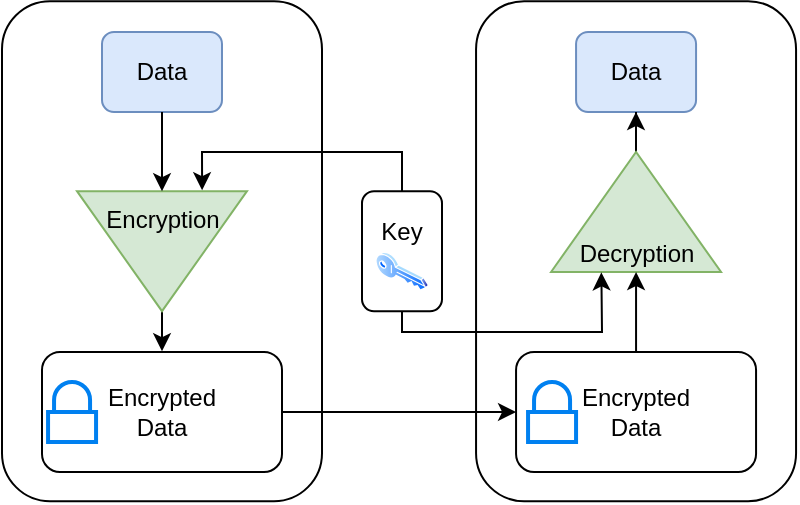 <mxfile version="24.6.4" type="device" pages="6">
  <diagram name="Page-1" id="pN_dS-j7d-_ecYbiyAnN">
    <mxGraphModel dx="1026" dy="658" grid="1" gridSize="10" guides="1" tooltips="1" connect="1" arrows="1" fold="1" page="1" pageScale="1" pageWidth="827" pageHeight="1169" math="0" shadow="0">
      <root>
        <mxCell id="0" />
        <mxCell id="1" parent="0" />
        <mxCell id="H5QdcC-AQU7h3nXGN7yU-8" value="" style="rounded=1;whiteSpace=wrap;html=1;" parent="1" vertex="1">
          <mxGeometry x="140" y="4.6" width="160" height="250" as="geometry" />
        </mxCell>
        <mxCell id="H5QdcC-AQU7h3nXGN7yU-1" value="Data" style="rounded=1;whiteSpace=wrap;html=1;fillColor=#dae8fc;strokeColor=#6c8ebf;" parent="1" vertex="1">
          <mxGeometry x="190" y="20" width="60" height="40" as="geometry" />
        </mxCell>
        <mxCell id="H5QdcC-AQU7h3nXGN7yU-3" value="Encrypted&lt;div&gt;Data&lt;/div&gt;" style="rounded=1;whiteSpace=wrap;html=1;" parent="1" vertex="1">
          <mxGeometry x="160" y="180" width="120" height="60" as="geometry" />
        </mxCell>
        <mxCell id="H5QdcC-AQU7h3nXGN7yU-6" value="" style="html=1;verticalLabelPosition=bottom;align=center;labelBackgroundColor=#ffffff;verticalAlign=top;strokeWidth=2;strokeColor=#0080F0;shadow=0;dashed=0;shape=mxgraph.ios7.icons.locked;" parent="1" vertex="1">
          <mxGeometry x="163.03" y="195" width="24" height="30" as="geometry" />
        </mxCell>
        <mxCell id="H5QdcC-AQU7h3nXGN7yU-9" value="" style="rounded=1;whiteSpace=wrap;html=1;" parent="1" vertex="1">
          <mxGeometry x="377.03" y="4.6" width="160" height="250" as="geometry" />
        </mxCell>
        <mxCell id="H5QdcC-AQU7h3nXGN7yU-10" value="Data" style="rounded=1;whiteSpace=wrap;html=1;fillColor=#dae8fc;strokeColor=#6c8ebf;" parent="1" vertex="1">
          <mxGeometry x="427.03" y="20" width="60" height="40" as="geometry" />
        </mxCell>
        <mxCell id="H5QdcC-AQU7h3nXGN7yU-13" value="Encrypted&lt;div&gt;Data&lt;/div&gt;" style="rounded=1;whiteSpace=wrap;html=1;" parent="1" vertex="1">
          <mxGeometry x="397.03" y="180" width="120" height="60" as="geometry" />
        </mxCell>
        <mxCell id="H5QdcC-AQU7h3nXGN7yU-15" value="" style="html=1;verticalLabelPosition=bottom;align=center;labelBackgroundColor=#ffffff;verticalAlign=top;strokeWidth=2;strokeColor=#0080F0;shadow=0;dashed=0;shape=mxgraph.ios7.icons.locked;" parent="1" vertex="1">
          <mxGeometry x="403.03" y="195" width="24" height="30" as="geometry" />
        </mxCell>
        <mxCell id="H5QdcC-AQU7h3nXGN7yU-17" value="" style="endArrow=classic;html=1;rounded=0;exitX=1;exitY=0.5;exitDx=0;exitDy=0;entryX=0;entryY=0.5;entryDx=0;entryDy=0;" parent="1" source="H5QdcC-AQU7h3nXGN7yU-3" target="H5QdcC-AQU7h3nXGN7yU-13" edge="1">
          <mxGeometry width="50" height="50" relative="1" as="geometry">
            <mxPoint x="330" y="180" as="sourcePoint" />
            <mxPoint x="380" y="130" as="targetPoint" />
          </mxGeometry>
        </mxCell>
        <mxCell id="H5QdcC-AQU7h3nXGN7yU-22" value="" style="edgeStyle=orthogonalEdgeStyle;rounded=0;orthogonalLoop=1;jettySize=auto;html=1;" parent="1" source="H5QdcC-AQU7h3nXGN7yU-18" edge="1">
          <mxGeometry relative="1" as="geometry">
            <mxPoint x="220" y="180" as="targetPoint" />
          </mxGeometry>
        </mxCell>
        <mxCell id="H5QdcC-AQU7h3nXGN7yU-18" value="Encryption" style="triangle;whiteSpace=wrap;html=1;direction=south;verticalAlign=top;fillColor=#d5e8d4;strokeColor=#82b366;" parent="1" vertex="1">
          <mxGeometry x="177.5" y="99.6" width="85" height="60" as="geometry" />
        </mxCell>
        <mxCell id="H5QdcC-AQU7h3nXGN7yU-19" value="" style="endArrow=classic;html=1;rounded=0;exitX=0.5;exitY=1;exitDx=0;exitDy=0;entryX=0;entryY=0.5;entryDx=0;entryDy=0;" parent="1" source="H5QdcC-AQU7h3nXGN7yU-1" target="H5QdcC-AQU7h3nXGN7yU-18" edge="1">
          <mxGeometry width="50" height="50" relative="1" as="geometry">
            <mxPoint x="340" y="180" as="sourcePoint" />
            <mxPoint x="390" y="130" as="targetPoint" />
          </mxGeometry>
        </mxCell>
        <mxCell id="H5QdcC-AQU7h3nXGN7yU-32" value="" style="edgeStyle=orthogonalEdgeStyle;rounded=0;orthogonalLoop=1;jettySize=auto;html=1;" parent="1" source="H5QdcC-AQU7h3nXGN7yU-24" target="H5QdcC-AQU7h3nXGN7yU-10" edge="1">
          <mxGeometry relative="1" as="geometry" />
        </mxCell>
        <mxCell id="H5QdcC-AQU7h3nXGN7yU-24" value="Decryption" style="triangle;whiteSpace=wrap;html=1;direction=north;verticalAlign=bottom;fillColor=#d5e8d4;strokeColor=#82b366;" parent="1" vertex="1">
          <mxGeometry x="414.53" y="80" width="85" height="60" as="geometry" />
        </mxCell>
        <mxCell id="H5QdcC-AQU7h3nXGN7yU-27" value="" style="group" parent="1" vertex="1" connectable="0">
          <mxGeometry x="320" y="99.6" width="40" height="60" as="geometry" />
        </mxCell>
        <mxCell id="H5QdcC-AQU7h3nXGN7yU-25" value="" style="rounded=1;whiteSpace=wrap;html=1;" parent="H5QdcC-AQU7h3nXGN7yU-27" vertex="1">
          <mxGeometry width="40" height="60" as="geometry" />
        </mxCell>
        <mxCell id="H5QdcC-AQU7h3nXGN7yU-5" value="" style="image;aspect=fixed;perimeter=ellipsePerimeter;html=1;align=center;shadow=0;dashed=0;spacingTop=3;image=img/lib/active_directory/key.svg;" parent="H5QdcC-AQU7h3nXGN7yU-27" vertex="1">
          <mxGeometry x="6.76" y="30.2" width="26.49" height="19.6" as="geometry" />
        </mxCell>
        <mxCell id="H5QdcC-AQU7h3nXGN7yU-7" value="Key" style="text;html=1;align=center;verticalAlign=middle;whiteSpace=wrap;rounded=0;" parent="H5QdcC-AQU7h3nXGN7yU-27" vertex="1">
          <mxGeometry x="5" y="10.2" width="30" height="20" as="geometry" />
        </mxCell>
        <mxCell id="H5QdcC-AQU7h3nXGN7yU-28" value="" style="endArrow=classic;html=1;rounded=0;exitX=0.5;exitY=0;exitDx=0;exitDy=0;entryX=-0.008;entryY=0.264;entryDx=0;entryDy=0;entryPerimeter=0;" parent="1" source="H5QdcC-AQU7h3nXGN7yU-25" target="H5QdcC-AQU7h3nXGN7yU-18" edge="1">
          <mxGeometry width="50" height="50" relative="1" as="geometry">
            <mxPoint x="340" y="180" as="sourcePoint" />
            <mxPoint x="390" y="130" as="targetPoint" />
            <Array as="points">
              <mxPoint x="340" y="80" />
              <mxPoint x="240" y="80" />
            </Array>
          </mxGeometry>
        </mxCell>
        <mxCell id="H5QdcC-AQU7h3nXGN7yU-29" value="" style="endArrow=classic;html=1;rounded=0;entryX=-0.003;entryY=0.296;entryDx=0;entryDy=0;entryPerimeter=0;" parent="1" target="H5QdcC-AQU7h3nXGN7yU-24" edge="1">
          <mxGeometry width="50" height="50" relative="1" as="geometry">
            <mxPoint x="340" y="160" as="sourcePoint" />
            <mxPoint x="390" y="130" as="targetPoint" />
            <Array as="points">
              <mxPoint x="340" y="170" />
              <mxPoint x="440" y="170" />
            </Array>
          </mxGeometry>
        </mxCell>
        <mxCell id="H5QdcC-AQU7h3nXGN7yU-30" value="" style="endArrow=classic;html=1;rounded=0;exitX=0.5;exitY=0;exitDx=0;exitDy=0;entryX=0;entryY=0.5;entryDx=0;entryDy=0;" parent="1" source="H5QdcC-AQU7h3nXGN7yU-13" target="H5QdcC-AQU7h3nXGN7yU-24" edge="1">
          <mxGeometry width="50" height="50" relative="1" as="geometry">
            <mxPoint x="340" y="180" as="sourcePoint" />
            <mxPoint x="390" y="130" as="targetPoint" />
          </mxGeometry>
        </mxCell>
      </root>
    </mxGraphModel>
  </diagram>
  <diagram id="cjYC_S9nVokK7UF62DGD" name="Page-2">
    <mxGraphModel dx="395" dy="253" grid="1" gridSize="10" guides="1" tooltips="1" connect="1" arrows="1" fold="1" page="1" pageScale="1" pageWidth="827" pageHeight="1169" math="0" shadow="0">
      <root>
        <mxCell id="0" />
        <mxCell id="1" parent="0" />
        <mxCell id="fNEUUUSqnBUzo0kVyfhJ-1" value="Data" style="rounded=1;whiteSpace=wrap;html=1;fillColor=#dae8fc;strokeColor=#6c8ebf;" vertex="1" parent="1">
          <mxGeometry x="120" y="40" width="60" height="40" as="geometry" />
        </mxCell>
        <mxCell id="fNEUUUSqnBUzo0kVyfhJ-2" value="" style="endArrow=classic;html=1;rounded=0;exitX=1;exitY=0.5;exitDx=0;exitDy=0;entryX=0;entryY=0.5;entryDx=0;entryDy=0;" edge="1" parent="1" source="fNEUUUSqnBUzo0kVyfhJ-1" target="fNEUUUSqnBUzo0kVyfhJ-7">
          <mxGeometry width="50" height="50" relative="1" as="geometry">
            <mxPoint x="190" y="140" as="sourcePoint" />
            <mxPoint x="320" y="60" as="targetPoint" />
          </mxGeometry>
        </mxCell>
        <mxCell id="fNEUUUSqnBUzo0kVyfhJ-4" value="Hash Algorithm" style="edgeLabel;html=1;align=center;verticalAlign=middle;resizable=0;points=[];" vertex="1" connectable="0" parent="fNEUUUSqnBUzo0kVyfhJ-2">
          <mxGeometry x="-0.033" y="-1" relative="1" as="geometry">
            <mxPoint y="-11" as="offset" />
          </mxGeometry>
        </mxCell>
        <mxCell id="fNEUUUSqnBUzo0kVyfhJ-7" value="Hash" style="rounded=1;whiteSpace=wrap;html=1;fillColor=#dae8fc;strokeColor=#6c8ebf;" vertex="1" parent="1">
          <mxGeometry x="280" y="40" width="60" height="40" as="geometry" />
        </mxCell>
        <mxCell id="fNEUUUSqnBUzo0kVyfhJ-8" value="Variable&lt;div&gt;length&lt;/div&gt;" style="text;html=1;align=center;verticalAlign=middle;whiteSpace=wrap;rounded=0;" vertex="1" parent="1">
          <mxGeometry x="120" y="80" width="60" height="30" as="geometry" />
        </mxCell>
        <mxCell id="fNEUUUSqnBUzo0kVyfhJ-9" value="Fixed length" style="text;html=1;align=center;verticalAlign=middle;whiteSpace=wrap;rounded=0;" vertex="1" parent="1">
          <mxGeometry x="280" y="80" width="60" height="30" as="geometry" />
        </mxCell>
      </root>
    </mxGraphModel>
  </diagram>
  <diagram id="Z9QRyWXs4eZ00poKpc-M" name="Page-3">
    <mxGraphModel dx="622" dy="399" grid="1" gridSize="10" guides="1" tooltips="1" connect="1" arrows="1" fold="1" page="1" pageScale="1" pageWidth="827" pageHeight="1169" math="0" shadow="0">
      <root>
        <mxCell id="0" />
        <mxCell id="1" parent="0" />
        <mxCell id="RuPtkZs9HGin5jaBshxn-33" value="" style="rounded=1;whiteSpace=wrap;html=1;" vertex="1" parent="1">
          <mxGeometry x="255" y="30" width="170" height="190" as="geometry" />
        </mxCell>
        <mxCell id="RuPtkZs9HGin5jaBshxn-29" value="" style="group" vertex="1" connectable="0" parent="1">
          <mxGeometry x="270" y="150" width="140" height="60" as="geometry" />
        </mxCell>
        <mxCell id="RuPtkZs9HGin5jaBshxn-30" value="" style="rounded=1;whiteSpace=wrap;html=1;" vertex="1" parent="RuPtkZs9HGin5jaBshxn-29">
          <mxGeometry width="140" height="60" as="geometry" />
        </mxCell>
        <mxCell id="RuPtkZs9HGin5jaBshxn-31" value="Hash" style="rounded=1;whiteSpace=wrap;html=1;fillColor=#f5f5f5;fontColor=#333333;strokeColor=#666666;" vertex="1" parent="RuPtkZs9HGin5jaBshxn-29">
          <mxGeometry x="90" y="10" width="40" height="40" as="geometry" />
        </mxCell>
        <mxCell id="RuPtkZs9HGin5jaBshxn-32" value="Data" style="rounded=1;whiteSpace=wrap;html=1;fillColor=#dae8fc;strokeColor=#6c8ebf;" vertex="1" parent="RuPtkZs9HGin5jaBshxn-29">
          <mxGeometry x="10" y="10" width="80" height="40" as="geometry" />
        </mxCell>
        <mxCell id="RuPtkZs9HGin5jaBshxn-22" value="" style="rounded=1;whiteSpace=wrap;html=1;" vertex="1" parent="1">
          <mxGeometry x="60" y="30" width="170" height="190" as="geometry" />
        </mxCell>
        <mxCell id="RuPtkZs9HGin5jaBshxn-1" value="Data" style="rounded=1;whiteSpace=wrap;html=1;fillColor=#dae8fc;strokeColor=#6c8ebf;" vertex="1" parent="1">
          <mxGeometry x="120" y="40" width="80" height="40" as="geometry" />
        </mxCell>
        <mxCell id="RuPtkZs9HGin5jaBshxn-5" value="" style="points=[[0,0.5,0],[0.24,0,0],[0.5,0.28,0],[0.995,0.475,0],[0.5,0.72,0],[0.24,1,0]];verticalLabelPosition=bottom;sketch=0;html=1;verticalAlign=top;aspect=fixed;align=center;pointerEvents=1;shape=mxgraph.cisco19.key;fillColor=#005073;strokeColor=none;" vertex="1" parent="1">
          <mxGeometry x="90" y="80" width="44.44" height="20" as="geometry" />
        </mxCell>
        <mxCell id="RuPtkZs9HGin5jaBshxn-6" value="" style="endArrow=classic;html=1;rounded=0;exitX=0.75;exitY=1;exitDx=0;exitDy=0;entryX=0.5;entryY=0;entryDx=0;entryDy=0;" edge="1" parent="1" source="RuPtkZs9HGin5jaBshxn-1" target="RuPtkZs9HGin5jaBshxn-2">
          <mxGeometry width="50" height="50" relative="1" as="geometry">
            <mxPoint x="180" y="150" as="sourcePoint" />
            <mxPoint x="230" y="100" as="targetPoint" />
          </mxGeometry>
        </mxCell>
        <mxCell id="RuPtkZs9HGin5jaBshxn-7" value="Hash Algorithm" style="edgeLabel;html=1;align=center;verticalAlign=middle;resizable=0;points=[];" vertex="1" connectable="0" parent="RuPtkZs9HGin5jaBshxn-6">
          <mxGeometry x="-0.081" relative="1" as="geometry">
            <mxPoint y="12" as="offset" />
          </mxGeometry>
        </mxCell>
        <mxCell id="RuPtkZs9HGin5jaBshxn-8" value="" style="endArrow=classic;html=1;rounded=0;exitX=0.5;exitY=0.72;exitDx=0;exitDy=0;exitPerimeter=0;" edge="1" parent="1" source="RuPtkZs9HGin5jaBshxn-5">
          <mxGeometry width="50" height="50" relative="1" as="geometry">
            <mxPoint x="140" y="90" as="sourcePoint" />
            <mxPoint x="150" y="120" as="targetPoint" />
          </mxGeometry>
        </mxCell>
        <mxCell id="RuPtkZs9HGin5jaBshxn-9" value="Hash" style="rounded=1;whiteSpace=wrap;html=1;fillColor=#f5f5f5;fontColor=#333333;strokeColor=#666666;" vertex="1" parent="1">
          <mxGeometry x="300" y="40" width="40" height="40" as="geometry" />
        </mxCell>
        <mxCell id="RuPtkZs9HGin5jaBshxn-17" style="edgeStyle=orthogonalEdgeStyle;rounded=0;orthogonalLoop=1;jettySize=auto;html=1;entryX=0.5;entryY=1;entryDx=0;entryDy=0;exitX=0.5;exitY=0;exitDx=0;exitDy=0;" edge="1" parent="1" source="RuPtkZs9HGin5jaBshxn-32" target="RuPtkZs9HGin5jaBshxn-9">
          <mxGeometry relative="1" as="geometry">
            <mxPoint x="320" y="160" as="sourcePoint" />
          </mxGeometry>
        </mxCell>
        <mxCell id="RuPtkZs9HGin5jaBshxn-19" value="Hash Algorithm" style="edgeLabel;html=1;align=center;verticalAlign=middle;resizable=0;points=[];" vertex="1" connectable="0" parent="RuPtkZs9HGin5jaBshxn-17">
          <mxGeometry x="-0.344" y="-1" relative="1" as="geometry">
            <mxPoint as="offset" />
          </mxGeometry>
        </mxCell>
        <mxCell id="RuPtkZs9HGin5jaBshxn-12" value="" style="points=[[0,0.5,0],[0.24,0,0],[0.5,0.28,0],[0.995,0.475,0],[0.5,0.72,0],[0.24,1,0]];verticalLabelPosition=bottom;sketch=0;html=1;verticalAlign=top;aspect=fixed;align=center;pointerEvents=1;shape=mxgraph.cisco19.key;fillColor=#005073;strokeColor=none;" vertex="1" parent="1">
          <mxGeometry x="330" y="90" width="44.44" height="20" as="geometry" />
        </mxCell>
        <mxCell id="RuPtkZs9HGin5jaBshxn-15" value="" style="endArrow=classic;html=1;rounded=0;exitX=0.5;exitY=0.72;exitDx=0;exitDy=0;exitPerimeter=0;" edge="1" parent="1" source="RuPtkZs9HGin5jaBshxn-12">
          <mxGeometry width="50" height="50" relative="1" as="geometry">
            <mxPoint x="340" y="90" as="sourcePoint" />
            <mxPoint x="340" y="130" as="targetPoint" />
          </mxGeometry>
        </mxCell>
        <mxCell id="RuPtkZs9HGin5jaBshxn-20" value="" style="endArrow=classic;startArrow=classic;html=1;rounded=0;entryX=1;entryY=0.5;entryDx=0;entryDy=0;exitX=0.5;exitY=0;exitDx=0;exitDy=0;" edge="1" parent="1" source="RuPtkZs9HGin5jaBshxn-31" target="RuPtkZs9HGin5jaBshxn-9">
          <mxGeometry width="50" height="50" relative="1" as="geometry">
            <mxPoint x="390" y="140" as="sourcePoint" />
            <mxPoint x="310" y="100" as="targetPoint" />
            <Array as="points">
              <mxPoint x="380" y="60" />
            </Array>
          </mxGeometry>
        </mxCell>
        <mxCell id="RuPtkZs9HGin5jaBshxn-21" value="Compare" style="edgeLabel;html=1;align=center;verticalAlign=middle;resizable=0;points=[];" vertex="1" connectable="0" parent="RuPtkZs9HGin5jaBshxn-20">
          <mxGeometry x="0.195" y="-1" relative="1" as="geometry">
            <mxPoint as="offset" />
          </mxGeometry>
        </mxCell>
        <mxCell id="RuPtkZs9HGin5jaBshxn-25" value="" style="group" vertex="1" connectable="0" parent="1">
          <mxGeometry x="70" y="150" width="140" height="60" as="geometry" />
        </mxCell>
        <mxCell id="RuPtkZs9HGin5jaBshxn-27" value="" style="group" vertex="1" connectable="0" parent="RuPtkZs9HGin5jaBshxn-25">
          <mxGeometry width="140" height="60" as="geometry" />
        </mxCell>
        <mxCell id="RuPtkZs9HGin5jaBshxn-24" value="" style="rounded=1;whiteSpace=wrap;html=1;" vertex="1" parent="RuPtkZs9HGin5jaBshxn-27">
          <mxGeometry width="140" height="60" as="geometry" />
        </mxCell>
        <mxCell id="RuPtkZs9HGin5jaBshxn-2" value="Hash" style="rounded=1;whiteSpace=wrap;html=1;fillColor=#f5f5f5;fontColor=#333333;strokeColor=#666666;" vertex="1" parent="RuPtkZs9HGin5jaBshxn-27">
          <mxGeometry x="90" y="10" width="40" height="40" as="geometry" />
        </mxCell>
        <mxCell id="RuPtkZs9HGin5jaBshxn-4" value="Data" style="rounded=1;whiteSpace=wrap;html=1;fillColor=#dae8fc;strokeColor=#6c8ebf;" vertex="1" parent="RuPtkZs9HGin5jaBshxn-27">
          <mxGeometry x="10" y="10" width="80" height="40" as="geometry" />
        </mxCell>
        <mxCell id="RuPtkZs9HGin5jaBshxn-34" value="" style="endArrow=classic;html=1;rounded=0;exitX=1;exitY=0.5;exitDx=0;exitDy=0;entryX=0;entryY=0.5;entryDx=0;entryDy=0;" edge="1" parent="1" source="RuPtkZs9HGin5jaBshxn-24" target="RuPtkZs9HGin5jaBshxn-30">
          <mxGeometry width="50" height="50" relative="1" as="geometry">
            <mxPoint x="260" y="200" as="sourcePoint" />
            <mxPoint x="310" y="150" as="targetPoint" />
          </mxGeometry>
        </mxCell>
      </root>
    </mxGraphModel>
  </diagram>
  <diagram id="R4z1TvxpQxmMg8Se16_w" name="Page-4">
    <mxGraphModel dx="604" dy="387" grid="1" gridSize="10" guides="1" tooltips="1" connect="1" arrows="1" fold="1" page="1" pageScale="1" pageWidth="827" pageHeight="1169" math="0" shadow="0">
      <root>
        <mxCell id="0" />
        <mxCell id="1" parent="0" />
        <mxCell id="5Mx2uhxJUg8AcoXVhzMB-5" value="" style="rounded=1;whiteSpace=wrap;html=1;" vertex="1" parent="1">
          <mxGeometry x="70" y="36.25" width="150" height="73.75" as="geometry" />
        </mxCell>
        <mxCell id="5Mx2uhxJUg8AcoXVhzMB-1" value="" style="points=[[0,0.5,0],[0.24,0,0],[0.5,0.28,0],[0.995,0.475,0],[0.5,0.72,0],[0.24,1,0]];verticalLabelPosition=bottom;sketch=0;html=1;verticalAlign=top;aspect=fixed;align=center;pointerEvents=1;shape=mxgraph.cisco19.key;fillColor=#e51400;strokeColor=#B20000;fontColor=#ffffff;" vertex="1" parent="1">
          <mxGeometry x="80" y="40" width="50" height="22.5" as="geometry" />
        </mxCell>
        <mxCell id="5Mx2uhxJUg8AcoXVhzMB-2" value="" style="points=[[0,0.5,0],[0.24,0,0],[0.5,0.28,0],[0.995,0.475,0],[0.5,0.72,0],[0.24,1,0]];verticalLabelPosition=bottom;sketch=0;html=1;verticalAlign=top;aspect=fixed;align=center;pointerEvents=1;shape=mxgraph.cisco19.key;fillColor=#008a00;strokeColor=#005700;fontColor=#ffffff;" vertex="1" parent="1">
          <mxGeometry x="80" y="80" width="50" height="22.5" as="geometry" />
        </mxCell>
        <mxCell id="5Mx2uhxJUg8AcoXVhzMB-3" value="Private Key" style="text;html=1;align=center;verticalAlign=middle;whiteSpace=wrap;rounded=0;fontColor=#FF0000;" vertex="1" parent="1">
          <mxGeometry x="140" y="36.25" width="80" height="30" as="geometry" />
        </mxCell>
        <mxCell id="5Mx2uhxJUg8AcoXVhzMB-4" value="Public Key" style="text;html=1;align=center;verticalAlign=middle;whiteSpace=wrap;rounded=0;fontColor=#008a00;" vertex="1" parent="1">
          <mxGeometry x="140" y="76.25" width="80" height="30" as="geometry" />
        </mxCell>
      </root>
    </mxGraphModel>
  </diagram>
  <diagram id="9Ntsmmh79jf6QjxYR2zh" name="Page-5">
    <mxGraphModel dx="1283" dy="823" grid="1" gridSize="10" guides="1" tooltips="1" connect="1" arrows="1" fold="1" page="1" pageScale="1" pageWidth="827" pageHeight="1169" math="0" shadow="0">
      <root>
        <mxCell id="0" />
        <mxCell id="1" parent="0" />
        <mxCell id="I2QJD84xTv0Rr7P3eNoM-26" value="" style="rounded=1;whiteSpace=wrap;html=1;" vertex="1" parent="1">
          <mxGeometry x="30" y="150" width="420" height="270" as="geometry" />
        </mxCell>
        <mxCell id="GQeRHlJiABCkQv-f8m28-1" value="" style="rounded=1;whiteSpace=wrap;html=1;" vertex="1" parent="1">
          <mxGeometry x="165" y="70" width="150" height="73.75" as="geometry" />
        </mxCell>
        <mxCell id="GQeRHlJiABCkQv-f8m28-2" value="" style="points=[[0,0.5,0],[0.24,0,0],[0.5,0.28,0],[0.995,0.475,0],[0.5,0.72,0],[0.24,1,0]];verticalLabelPosition=bottom;sketch=0;html=1;verticalAlign=top;aspect=fixed;align=center;pointerEvents=1;shape=mxgraph.cisco19.key;fillColor=#e51400;strokeColor=#B20000;fontColor=#ffffff;" vertex="1" parent="1">
          <mxGeometry x="175" y="73.75" width="50" height="22.5" as="geometry" />
        </mxCell>
        <mxCell id="GQeRHlJiABCkQv-f8m28-3" value="" style="points=[[0,0.5,0],[0.24,0,0],[0.5,0.28,0],[0.995,0.475,0],[0.5,0.72,0],[0.24,1,0]];verticalLabelPosition=bottom;sketch=0;html=1;verticalAlign=top;aspect=fixed;align=center;pointerEvents=1;shape=mxgraph.cisco19.key;fillColor=#008a00;strokeColor=#005700;fontColor=#ffffff;" vertex="1" parent="1">
          <mxGeometry x="175" y="113.75" width="50" height="22.5" as="geometry" />
        </mxCell>
        <mxCell id="GQeRHlJiABCkQv-f8m28-4" value="Private Key" style="text;html=1;align=center;verticalAlign=middle;whiteSpace=wrap;rounded=0;fontColor=#FF0000;" vertex="1" parent="1">
          <mxGeometry x="235" y="70" width="80" height="30" as="geometry" />
        </mxCell>
        <mxCell id="GQeRHlJiABCkQv-f8m28-5" value="Public Key" style="text;html=1;align=center;verticalAlign=middle;whiteSpace=wrap;rounded=0;fontColor=#008a00;" vertex="1" parent="1">
          <mxGeometry x="235" y="110" width="80" height="30" as="geometry" />
        </mxCell>
        <mxCell id="I2QJD84xTv0Rr7P3eNoM-1" value="" style="rounded=1;whiteSpace=wrap;html=1;" vertex="1" parent="1">
          <mxGeometry x="40" y="160" width="160" height="250" as="geometry" />
        </mxCell>
        <mxCell id="I2QJD84xTv0Rr7P3eNoM-2" value="Data" style="rounded=1;whiteSpace=wrap;html=1;fillColor=#dae8fc;strokeColor=#6c8ebf;" vertex="1" parent="1">
          <mxGeometry x="90" y="175.4" width="60" height="40" as="geometry" />
        </mxCell>
        <mxCell id="I2QJD84xTv0Rr7P3eNoM-3" value="Encrypted&lt;div&gt;Data&lt;/div&gt;" style="rounded=1;whiteSpace=wrap;html=1;" vertex="1" parent="1">
          <mxGeometry x="60" y="335.4" width="120" height="60" as="geometry" />
        </mxCell>
        <mxCell id="I2QJD84xTv0Rr7P3eNoM-4" value="" style="html=1;verticalLabelPosition=bottom;align=center;labelBackgroundColor=#ffffff;verticalAlign=top;strokeWidth=2;strokeColor=#0080F0;shadow=0;dashed=0;shape=mxgraph.ios7.icons.locked;" vertex="1" parent="1">
          <mxGeometry x="63.03" y="350.4" width="24" height="30" as="geometry" />
        </mxCell>
        <mxCell id="I2QJD84xTv0Rr7P3eNoM-5" value="" style="rounded=1;whiteSpace=wrap;html=1;" vertex="1" parent="1">
          <mxGeometry x="277.03" y="160" width="160" height="250" as="geometry" />
        </mxCell>
        <mxCell id="I2QJD84xTv0Rr7P3eNoM-6" value="Data" style="rounded=1;whiteSpace=wrap;html=1;fillColor=#dae8fc;strokeColor=#6c8ebf;" vertex="1" parent="1">
          <mxGeometry x="327.03" y="175.4" width="60" height="40" as="geometry" />
        </mxCell>
        <mxCell id="I2QJD84xTv0Rr7P3eNoM-7" value="Encrypted&lt;div&gt;Data&lt;/div&gt;" style="rounded=1;whiteSpace=wrap;html=1;" vertex="1" parent="1">
          <mxGeometry x="297.03" y="335.4" width="120" height="60" as="geometry" />
        </mxCell>
        <mxCell id="I2QJD84xTv0Rr7P3eNoM-8" value="" style="html=1;verticalLabelPosition=bottom;align=center;labelBackgroundColor=#ffffff;verticalAlign=top;strokeWidth=2;strokeColor=#0080F0;shadow=0;dashed=0;shape=mxgraph.ios7.icons.locked;" vertex="1" parent="1">
          <mxGeometry x="303.03" y="350.4" width="24" height="30" as="geometry" />
        </mxCell>
        <mxCell id="I2QJD84xTv0Rr7P3eNoM-9" value="" style="endArrow=classic;html=1;rounded=0;exitX=1;exitY=0.5;exitDx=0;exitDy=0;entryX=0;entryY=0.5;entryDx=0;entryDy=0;" edge="1" parent="1" source="I2QJD84xTv0Rr7P3eNoM-3" target="I2QJD84xTv0Rr7P3eNoM-7">
          <mxGeometry width="50" height="50" relative="1" as="geometry">
            <mxPoint x="230" y="335.4" as="sourcePoint" />
            <mxPoint x="280" y="285.4" as="targetPoint" />
          </mxGeometry>
        </mxCell>
        <mxCell id="I2QJD84xTv0Rr7P3eNoM-10" value="" style="edgeStyle=orthogonalEdgeStyle;rounded=0;orthogonalLoop=1;jettySize=auto;html=1;" edge="1" parent="1" source="I2QJD84xTv0Rr7P3eNoM-11">
          <mxGeometry relative="1" as="geometry">
            <mxPoint x="120" y="335.4" as="targetPoint" />
          </mxGeometry>
        </mxCell>
        <mxCell id="I2QJD84xTv0Rr7P3eNoM-11" value="Encryption" style="triangle;whiteSpace=wrap;html=1;direction=south;verticalAlign=top;fillColor=#d5e8d4;strokeColor=#82b366;" vertex="1" parent="1">
          <mxGeometry x="77.5" y="255" width="85" height="60" as="geometry" />
        </mxCell>
        <mxCell id="I2QJD84xTv0Rr7P3eNoM-12" value="" style="endArrow=classic;html=1;rounded=0;exitX=0.5;exitY=1;exitDx=0;exitDy=0;entryX=0;entryY=0.5;entryDx=0;entryDy=0;" edge="1" parent="1" source="I2QJD84xTv0Rr7P3eNoM-2" target="I2QJD84xTv0Rr7P3eNoM-11">
          <mxGeometry width="50" height="50" relative="1" as="geometry">
            <mxPoint x="240" y="335.4" as="sourcePoint" />
            <mxPoint x="290" y="285.4" as="targetPoint" />
          </mxGeometry>
        </mxCell>
        <mxCell id="I2QJD84xTv0Rr7P3eNoM-13" value="" style="edgeStyle=orthogonalEdgeStyle;rounded=0;orthogonalLoop=1;jettySize=auto;html=1;" edge="1" parent="1" source="I2QJD84xTv0Rr7P3eNoM-14" target="I2QJD84xTv0Rr7P3eNoM-6">
          <mxGeometry relative="1" as="geometry" />
        </mxCell>
        <mxCell id="I2QJD84xTv0Rr7P3eNoM-14" value="Decryption" style="triangle;whiteSpace=wrap;html=1;direction=north;verticalAlign=bottom;fillColor=#d5e8d4;strokeColor=#82b366;" vertex="1" parent="1">
          <mxGeometry x="314.53" y="235.4" width="85" height="60" as="geometry" />
        </mxCell>
        <mxCell id="I2QJD84xTv0Rr7P3eNoM-21" value="" style="endArrow=classic;html=1;rounded=0;exitX=0.5;exitY=0;exitDx=0;exitDy=0;entryX=0;entryY=0.5;entryDx=0;entryDy=0;" edge="1" parent="1" source="I2QJD84xTv0Rr7P3eNoM-7" target="I2QJD84xTv0Rr7P3eNoM-14">
          <mxGeometry width="50" height="50" relative="1" as="geometry">
            <mxPoint x="240" y="335.4" as="sourcePoint" />
            <mxPoint x="290" y="285.4" as="targetPoint" />
          </mxGeometry>
        </mxCell>
        <mxCell id="I2QJD84xTv0Rr7P3eNoM-22" value="" style="points=[[0,0.5,0],[0.24,0,0],[0.5,0.28,0],[0.995,0.475,0],[0.5,0.72,0],[0.24,1,0]];verticalLabelPosition=bottom;sketch=0;html=1;verticalAlign=top;aspect=fixed;align=center;pointerEvents=1;shape=mxgraph.cisco19.key;fillColor=#e51400;strokeColor=#B20000;fontColor=#ffffff;" vertex="1" parent="1">
          <mxGeometry x="140" y="220" width="50" height="22.5" as="geometry" />
        </mxCell>
        <mxCell id="I2QJD84xTv0Rr7P3eNoM-23" value="" style="endArrow=classic;html=1;rounded=0;exitX=0.24;exitY=1;exitDx=0;exitDy=0;exitPerimeter=0;entryX=-0.001;entryY=0.124;entryDx=0;entryDy=0;entryPerimeter=0;" edge="1" parent="1" source="I2QJD84xTv0Rr7P3eNoM-22" target="I2QJD84xTv0Rr7P3eNoM-11">
          <mxGeometry width="50" height="50" relative="1" as="geometry">
            <mxPoint x="230" y="250" as="sourcePoint" />
            <mxPoint x="280" y="200" as="targetPoint" />
          </mxGeometry>
        </mxCell>
        <mxCell id="I2QJD84xTv0Rr7P3eNoM-24" value="" style="points=[[0,0.5,0],[0.24,0,0],[0.5,0.28,0],[0.995,0.475,0],[0.5,0.72,0],[0.24,1,0]];verticalLabelPosition=bottom;sketch=0;html=1;verticalAlign=top;aspect=fixed;align=center;pointerEvents=1;shape=mxgraph.cisco19.key;fillColor=#008a00;strokeColor=#005700;fontColor=#ffffff;" vertex="1" parent="1">
          <mxGeometry x="367.03" y="310" width="50" height="22.5" as="geometry" />
        </mxCell>
        <mxCell id="I2QJD84xTv0Rr7P3eNoM-25" value="" style="endArrow=classic;html=1;rounded=0;exitX=0.24;exitY=0;exitDx=0;exitDy=0;exitPerimeter=0;entryX=0;entryY=0.75;entryDx=0;entryDy=0;" edge="1" parent="1" source="I2QJD84xTv0Rr7P3eNoM-24" target="I2QJD84xTv0Rr7P3eNoM-14">
          <mxGeometry width="50" height="50" relative="1" as="geometry">
            <mxPoint x="340" y="310" as="sourcePoint" />
            <mxPoint x="390" y="260" as="targetPoint" />
          </mxGeometry>
        </mxCell>
        <mxCell id="I2QJD84xTv0Rr7P3eNoM-27" value="" style="rounded=1;whiteSpace=wrap;html=1;" vertex="1" parent="1">
          <mxGeometry x="30" y="430" width="420" height="270" as="geometry" />
        </mxCell>
        <mxCell id="I2QJD84xTv0Rr7P3eNoM-28" value="" style="rounded=1;whiteSpace=wrap;html=1;" vertex="1" parent="1">
          <mxGeometry x="40" y="440" width="160" height="250" as="geometry" />
        </mxCell>
        <mxCell id="I2QJD84xTv0Rr7P3eNoM-29" value="Data" style="rounded=1;whiteSpace=wrap;html=1;fillColor=#dae8fc;strokeColor=#6c8ebf;" vertex="1" parent="1">
          <mxGeometry x="90" y="455.4" width="60" height="40" as="geometry" />
        </mxCell>
        <mxCell id="I2QJD84xTv0Rr7P3eNoM-30" value="Encrypted&lt;div&gt;Data&lt;/div&gt;" style="rounded=1;whiteSpace=wrap;html=1;" vertex="1" parent="1">
          <mxGeometry x="60" y="615.4" width="120" height="60" as="geometry" />
        </mxCell>
        <mxCell id="I2QJD84xTv0Rr7P3eNoM-31" value="" style="html=1;verticalLabelPosition=bottom;align=center;labelBackgroundColor=#ffffff;verticalAlign=top;strokeWidth=2;strokeColor=#0080F0;shadow=0;dashed=0;shape=mxgraph.ios7.icons.locked;" vertex="1" parent="1">
          <mxGeometry x="63.03" y="630.4" width="24" height="30" as="geometry" />
        </mxCell>
        <mxCell id="I2QJD84xTv0Rr7P3eNoM-32" value="" style="rounded=1;whiteSpace=wrap;html=1;" vertex="1" parent="1">
          <mxGeometry x="277.03" y="440" width="160" height="250" as="geometry" />
        </mxCell>
        <mxCell id="I2QJD84xTv0Rr7P3eNoM-33" value="Data" style="rounded=1;whiteSpace=wrap;html=1;fillColor=#dae8fc;strokeColor=#6c8ebf;" vertex="1" parent="1">
          <mxGeometry x="327.03" y="455.4" width="60" height="40" as="geometry" />
        </mxCell>
        <mxCell id="I2QJD84xTv0Rr7P3eNoM-34" value="Encrypted&lt;div&gt;Data&lt;/div&gt;" style="rounded=1;whiteSpace=wrap;html=1;" vertex="1" parent="1">
          <mxGeometry x="297.03" y="615.4" width="120" height="60" as="geometry" />
        </mxCell>
        <mxCell id="I2QJD84xTv0Rr7P3eNoM-35" value="" style="html=1;verticalLabelPosition=bottom;align=center;labelBackgroundColor=#ffffff;verticalAlign=top;strokeWidth=2;strokeColor=#0080F0;shadow=0;dashed=0;shape=mxgraph.ios7.icons.locked;" vertex="1" parent="1">
          <mxGeometry x="303.03" y="630.4" width="24" height="30" as="geometry" />
        </mxCell>
        <mxCell id="I2QJD84xTv0Rr7P3eNoM-36" value="" style="endArrow=classic;html=1;rounded=0;exitX=1;exitY=0.5;exitDx=0;exitDy=0;entryX=0;entryY=0.5;entryDx=0;entryDy=0;" edge="1" parent="1" source="I2QJD84xTv0Rr7P3eNoM-30" target="I2QJD84xTv0Rr7P3eNoM-34">
          <mxGeometry width="50" height="50" relative="1" as="geometry">
            <mxPoint x="230" y="615.4" as="sourcePoint" />
            <mxPoint x="280" y="565.4" as="targetPoint" />
          </mxGeometry>
        </mxCell>
        <mxCell id="I2QJD84xTv0Rr7P3eNoM-37" value="" style="edgeStyle=orthogonalEdgeStyle;rounded=0;orthogonalLoop=1;jettySize=auto;html=1;" edge="1" parent="1" source="I2QJD84xTv0Rr7P3eNoM-38">
          <mxGeometry relative="1" as="geometry">
            <mxPoint x="120" y="615.4" as="targetPoint" />
          </mxGeometry>
        </mxCell>
        <mxCell id="I2QJD84xTv0Rr7P3eNoM-38" value="Encryption" style="triangle;whiteSpace=wrap;html=1;direction=south;verticalAlign=top;fillColor=#d5e8d4;strokeColor=#82b366;" vertex="1" parent="1">
          <mxGeometry x="77.5" y="535" width="85" height="60" as="geometry" />
        </mxCell>
        <mxCell id="I2QJD84xTv0Rr7P3eNoM-39" value="" style="endArrow=classic;html=1;rounded=0;exitX=0.5;exitY=1;exitDx=0;exitDy=0;entryX=0;entryY=0.5;entryDx=0;entryDy=0;" edge="1" parent="1" source="I2QJD84xTv0Rr7P3eNoM-29" target="I2QJD84xTv0Rr7P3eNoM-38">
          <mxGeometry width="50" height="50" relative="1" as="geometry">
            <mxPoint x="240" y="615.4" as="sourcePoint" />
            <mxPoint x="290" y="565.4" as="targetPoint" />
          </mxGeometry>
        </mxCell>
        <mxCell id="I2QJD84xTv0Rr7P3eNoM-40" value="" style="edgeStyle=orthogonalEdgeStyle;rounded=0;orthogonalLoop=1;jettySize=auto;html=1;" edge="1" parent="1" source="I2QJD84xTv0Rr7P3eNoM-41" target="I2QJD84xTv0Rr7P3eNoM-33">
          <mxGeometry relative="1" as="geometry" />
        </mxCell>
        <mxCell id="I2QJD84xTv0Rr7P3eNoM-41" value="Decryption" style="triangle;whiteSpace=wrap;html=1;direction=north;verticalAlign=bottom;fillColor=#d5e8d4;strokeColor=#82b366;" vertex="1" parent="1">
          <mxGeometry x="314.53" y="515.4" width="85" height="60" as="geometry" />
        </mxCell>
        <mxCell id="I2QJD84xTv0Rr7P3eNoM-42" value="" style="endArrow=classic;html=1;rounded=0;exitX=0.5;exitY=0;exitDx=0;exitDy=0;entryX=0;entryY=0.5;entryDx=0;entryDy=0;" edge="1" parent="1" source="I2QJD84xTv0Rr7P3eNoM-34" target="I2QJD84xTv0Rr7P3eNoM-41">
          <mxGeometry width="50" height="50" relative="1" as="geometry">
            <mxPoint x="240" y="615.4" as="sourcePoint" />
            <mxPoint x="290" y="565.4" as="targetPoint" />
          </mxGeometry>
        </mxCell>
        <mxCell id="I2QJD84xTv0Rr7P3eNoM-43" value="" style="points=[[0,0.5,0],[0.24,0,0],[0.5,0.28,0],[0.995,0.475,0],[0.5,0.72,0],[0.24,1,0]];verticalLabelPosition=bottom;sketch=0;html=1;verticalAlign=top;aspect=fixed;align=center;pointerEvents=1;shape=mxgraph.cisco19.key;fillColor=#008a00;strokeColor=#005700;fontColor=#ffffff;" vertex="1" parent="1">
          <mxGeometry x="140" y="500" width="50" height="22.5" as="geometry" />
        </mxCell>
        <mxCell id="I2QJD84xTv0Rr7P3eNoM-44" value="" style="endArrow=classic;html=1;rounded=0;exitX=0.24;exitY=1;exitDx=0;exitDy=0;exitPerimeter=0;entryX=-0.001;entryY=0.124;entryDx=0;entryDy=0;entryPerimeter=0;" edge="1" parent="1" source="I2QJD84xTv0Rr7P3eNoM-43" target="I2QJD84xTv0Rr7P3eNoM-38">
          <mxGeometry width="50" height="50" relative="1" as="geometry">
            <mxPoint x="230" y="530" as="sourcePoint" />
            <mxPoint x="280" y="480" as="targetPoint" />
          </mxGeometry>
        </mxCell>
        <mxCell id="I2QJD84xTv0Rr7P3eNoM-45" value="" style="points=[[0,0.5,0],[0.24,0,0],[0.5,0.28,0],[0.995,0.475,0],[0.5,0.72,0],[0.24,1,0]];verticalLabelPosition=bottom;sketch=0;html=1;verticalAlign=top;aspect=fixed;align=center;pointerEvents=1;shape=mxgraph.cisco19.key;fillColor=#e51400;strokeColor=#B20000;fontColor=#ffffff;" vertex="1" parent="1">
          <mxGeometry x="367.03" y="590" width="50" height="22.5" as="geometry" />
        </mxCell>
        <mxCell id="I2QJD84xTv0Rr7P3eNoM-46" value="" style="endArrow=classic;html=1;rounded=0;exitX=0.24;exitY=0;exitDx=0;exitDy=0;exitPerimeter=0;entryX=0;entryY=0.75;entryDx=0;entryDy=0;" edge="1" parent="1" source="I2QJD84xTv0Rr7P3eNoM-45" target="I2QJD84xTv0Rr7P3eNoM-41">
          <mxGeometry width="50" height="50" relative="1" as="geometry">
            <mxPoint x="340" y="590" as="sourcePoint" />
            <mxPoint x="390" y="540" as="targetPoint" />
          </mxGeometry>
        </mxCell>
      </root>
    </mxGraphModel>
  </diagram>
  <diagram id="3yLE8qI4oJNkjMeFqdUm" name="Page-6">
    <mxGraphModel dx="1080" dy="693" grid="1" gridSize="10" guides="1" tooltips="1" connect="1" arrows="1" fold="1" page="1" pageScale="1" pageWidth="827" pageHeight="1169" math="0" shadow="0">
      <root>
        <mxCell id="0" />
        <mxCell id="1" parent="0" />
        <mxCell id="huPaL51YXubWhVvO1DQg-11" value="" style="rounded=1;whiteSpace=wrap;html=1;" vertex="1" parent="1">
          <mxGeometry x="340" y="220" width="240" height="300" as="geometry" />
        </mxCell>
        <mxCell id="iFq5OGu1J3ExPYIVT-9i-8" value="" style="rounded=1;whiteSpace=wrap;html=1;" vertex="1" parent="1">
          <mxGeometry x="10" y="155.4" width="240" height="364.6" as="geometry" />
        </mxCell>
        <mxCell id="iFq5OGu1J3ExPYIVT-9i-6" value="" style="rounded=1;whiteSpace=wrap;html=1;" vertex="1" parent="1">
          <mxGeometry x="30" y="440" width="200" height="60" as="geometry" />
        </mxCell>
        <mxCell id="8k3rNsvICp_QYFuU5MYC-2" value="" style="rounded=1;whiteSpace=wrap;html=1;" vertex="1" parent="1">
          <mxGeometry x="260" y="141.65" width="150" height="73.75" as="geometry" />
        </mxCell>
        <mxCell id="8k3rNsvICp_QYFuU5MYC-3" value="" style="points=[[0,0.5,0],[0.24,0,0],[0.5,0.28,0],[0.995,0.475,0],[0.5,0.72,0],[0.24,1,0]];verticalLabelPosition=bottom;sketch=0;html=1;verticalAlign=top;aspect=fixed;align=center;pointerEvents=1;shape=mxgraph.cisco19.key;fillColor=#e51400;strokeColor=#B20000;fontColor=#ffffff;" vertex="1" parent="1">
          <mxGeometry x="270" y="145.4" width="50" height="22.5" as="geometry" />
        </mxCell>
        <mxCell id="8k3rNsvICp_QYFuU5MYC-4" value="" style="points=[[0,0.5,0],[0.24,0,0],[0.5,0.28,0],[0.995,0.475,0],[0.5,0.72,0],[0.24,1,0]];verticalLabelPosition=bottom;sketch=0;html=1;verticalAlign=top;aspect=fixed;align=center;pointerEvents=1;shape=mxgraph.cisco19.key;fillColor=#008a00;strokeColor=#005700;fontColor=#ffffff;" vertex="1" parent="1">
          <mxGeometry x="270" y="185.4" width="50" height="22.5" as="geometry" />
        </mxCell>
        <mxCell id="8k3rNsvICp_QYFuU5MYC-5" value="Private Key" style="text;html=1;align=center;verticalAlign=middle;whiteSpace=wrap;rounded=0;fontColor=#FF0000;" vertex="1" parent="1">
          <mxGeometry x="330" y="141.65" width="80" height="30" as="geometry" />
        </mxCell>
        <mxCell id="8k3rNsvICp_QYFuU5MYC-6" value="Public Key" style="text;html=1;align=center;verticalAlign=middle;whiteSpace=wrap;rounded=0;fontColor=#008a00;" vertex="1" parent="1">
          <mxGeometry x="330" y="181.65" width="80" height="30" as="geometry" />
        </mxCell>
        <mxCell id="8k3rNsvICp_QYFuU5MYC-8" value="Data" style="rounded=1;whiteSpace=wrap;html=1;fillColor=#dae8fc;strokeColor=#6c8ebf;" vertex="1" parent="1">
          <mxGeometry x="130" y="175.4" width="60" height="40" as="geometry" />
        </mxCell>
        <mxCell id="8k3rNsvICp_QYFuU5MYC-9" value="Encrypted&lt;div&gt;Hash&lt;/div&gt;" style="rounded=1;whiteSpace=wrap;html=1;" vertex="1" parent="1">
          <mxGeometry x="100" y="450" width="120" height="40" as="geometry" />
        </mxCell>
        <mxCell id="8k3rNsvICp_QYFuU5MYC-10" value="" style="html=1;verticalLabelPosition=bottom;align=center;labelBackgroundColor=#ffffff;verticalAlign=top;strokeWidth=2;strokeColor=#0080F0;shadow=0;dashed=0;shape=mxgraph.ios7.icons.locked;" vertex="1" parent="1">
          <mxGeometry x="103.03" y="455" width="24" height="30" as="geometry" />
        </mxCell>
        <mxCell id="8k3rNsvICp_QYFuU5MYC-16" value="" style="edgeStyle=orthogonalEdgeStyle;rounded=0;orthogonalLoop=1;jettySize=auto;html=1;entryX=0;entryY=0.5;entryDx=0;entryDy=0;" edge="1" parent="1" source="8k3rNsvICp_QYFuU5MYC-17" target="iFq5OGu1J3ExPYIVT-9i-1">
          <mxGeometry relative="1" as="geometry">
            <mxPoint x="160" y="335.4" as="targetPoint" />
            <Array as="points" />
          </mxGeometry>
        </mxCell>
        <mxCell id="8k3rNsvICp_QYFuU5MYC-17" value="Hash" style="triangle;whiteSpace=wrap;html=1;direction=south;verticalAlign=top;fillColor=#e1d5e7;strokeColor=#9673a6;" vertex="1" parent="1">
          <mxGeometry x="117.5" y="255" width="85" height="60" as="geometry" />
        </mxCell>
        <mxCell id="8k3rNsvICp_QYFuU5MYC-18" value="" style="endArrow=classic;html=1;rounded=0;exitX=0.5;exitY=1;exitDx=0;exitDy=0;entryX=0;entryY=0.5;entryDx=0;entryDy=0;" edge="1" parent="1" source="8k3rNsvICp_QYFuU5MYC-8" target="8k3rNsvICp_QYFuU5MYC-17">
          <mxGeometry width="50" height="50" relative="1" as="geometry">
            <mxPoint x="280" y="335.4" as="sourcePoint" />
            <mxPoint x="330" y="285.4" as="targetPoint" />
          </mxGeometry>
        </mxCell>
        <mxCell id="iFq5OGu1J3ExPYIVT-9i-1" value="Encryption" style="triangle;whiteSpace=wrap;html=1;direction=south;verticalAlign=top;fillColor=#d5e8d4;strokeColor=#82b366;" vertex="1" parent="1">
          <mxGeometry x="117.5" y="350" width="85" height="60" as="geometry" />
        </mxCell>
        <mxCell id="iFq5OGu1J3ExPYIVT-9i-2" value="" style="points=[[0,0.5,0],[0.24,0,0],[0.5,0.28,0],[0.995,0.475,0],[0.5,0.72,0],[0.24,1,0]];verticalLabelPosition=bottom;sketch=0;html=1;verticalAlign=top;aspect=fixed;align=center;pointerEvents=1;shape=mxgraph.cisco19.key;fillColor=#e51400;strokeColor=#B20000;fontColor=#ffffff;" vertex="1" parent="1">
          <mxGeometry x="165" y="310" width="50" height="22.5" as="geometry" />
        </mxCell>
        <mxCell id="iFq5OGu1J3ExPYIVT-9i-4" value="" style="endArrow=classic;html=1;rounded=0;exitX=0.5;exitY=0.72;exitDx=0;exitDy=0;exitPerimeter=0;entryX=0;entryY=0.147;entryDx=0;entryDy=0;entryPerimeter=0;" edge="1" parent="1" source="iFq5OGu1J3ExPYIVT-9i-2" target="iFq5OGu1J3ExPYIVT-9i-1">
          <mxGeometry width="50" height="50" relative="1" as="geometry">
            <mxPoint x="160" y="370" as="sourcePoint" />
            <mxPoint x="210" y="320" as="targetPoint" />
          </mxGeometry>
        </mxCell>
        <mxCell id="iFq5OGu1J3ExPYIVT-9i-5" value="Data" style="rounded=1;whiteSpace=wrap;html=1;fillColor=#dae8fc;strokeColor=#6c8ebf;" vertex="1" parent="1">
          <mxGeometry x="40" y="450" width="60" height="40" as="geometry" />
        </mxCell>
        <mxCell id="iFq5OGu1J3ExPYIVT-9i-7" value="" style="endArrow=classic;html=1;rounded=0;exitX=1;exitY=0.5;exitDx=0;exitDy=0;entryX=0.5;entryY=0;entryDx=0;entryDy=0;" edge="1" parent="1" source="iFq5OGu1J3ExPYIVT-9i-1" target="8k3rNsvICp_QYFuU5MYC-9">
          <mxGeometry width="50" height="50" relative="1" as="geometry">
            <mxPoint x="160" y="390" as="sourcePoint" />
            <mxPoint x="210" y="340" as="targetPoint" />
          </mxGeometry>
        </mxCell>
        <mxCell id="iFq5OGu1J3ExPYIVT-9i-9" value="Owner" style="text;html=1;align=center;verticalAlign=middle;whiteSpace=wrap;rounded=0;" vertex="1" parent="1">
          <mxGeometry x="30" y="170" width="60" height="30" as="geometry" />
        </mxCell>
        <mxCell id="iFq5OGu1J3ExPYIVT-9i-15" value="" style="rounded=1;whiteSpace=wrap;html=1;" vertex="1" parent="1">
          <mxGeometry x="360" y="440" width="200" height="60" as="geometry" />
        </mxCell>
        <mxCell id="iFq5OGu1J3ExPYIVT-9i-16" value="Encrypted&lt;div&gt;Hash&lt;/div&gt;" style="rounded=1;whiteSpace=wrap;html=1;" vertex="1" parent="1">
          <mxGeometry x="430" y="450" width="120" height="40" as="geometry" />
        </mxCell>
        <mxCell id="iFq5OGu1J3ExPYIVT-9i-17" value="" style="html=1;verticalLabelPosition=bottom;align=center;labelBackgroundColor=#ffffff;verticalAlign=top;strokeWidth=2;strokeColor=#0080F0;shadow=0;dashed=0;shape=mxgraph.ios7.icons.locked;" vertex="1" parent="1">
          <mxGeometry x="433.03" y="455" width="24" height="30" as="geometry" />
        </mxCell>
        <mxCell id="iFq5OGu1J3ExPYIVT-9i-18" value="Data" style="rounded=1;whiteSpace=wrap;html=1;fillColor=#dae8fc;strokeColor=#6c8ebf;" vertex="1" parent="1">
          <mxGeometry x="370" y="450" width="60" height="40" as="geometry" />
        </mxCell>
        <mxCell id="iFq5OGu1J3ExPYIVT-9i-19" value="" style="endArrow=classic;html=1;rounded=0;exitX=1;exitY=0.5;exitDx=0;exitDy=0;entryX=0;entryY=0.5;entryDx=0;entryDy=0;" edge="1" parent="1" source="iFq5OGu1J3ExPYIVT-9i-6" target="iFq5OGu1J3ExPYIVT-9i-15">
          <mxGeometry width="50" height="50" relative="1" as="geometry">
            <mxPoint x="380" y="330" as="sourcePoint" />
            <mxPoint x="430" y="280" as="targetPoint" />
          </mxGeometry>
        </mxCell>
        <mxCell id="iFq5OGu1J3ExPYIVT-9i-20" value="Hash" style="triangle;whiteSpace=wrap;html=1;direction=north;verticalAlign=bottom;fillColor=#e1d5e7;strokeColor=#9673a6;" vertex="1" parent="1">
          <mxGeometry x="357.5" y="340" width="85" height="60" as="geometry" />
        </mxCell>
        <mxCell id="iFq5OGu1J3ExPYIVT-9i-21" value="" style="endArrow=classic;html=1;rounded=0;exitX=0.5;exitY=0;exitDx=0;exitDy=0;entryX=0;entryY=0.5;entryDx=0;entryDy=0;" edge="1" parent="1" source="iFq5OGu1J3ExPYIVT-9i-18" target="iFq5OGu1J3ExPYIVT-9i-20">
          <mxGeometry width="50" height="50" relative="1" as="geometry">
            <mxPoint x="390" y="380" as="sourcePoint" />
            <mxPoint x="440" y="330" as="targetPoint" />
          </mxGeometry>
        </mxCell>
        <mxCell id="iFq5OGu1J3ExPYIVT-9i-23" value="Hash" style="rounded=1;whiteSpace=wrap;html=1;fillColor=#f5f5f5;fontColor=#333333;strokeColor=#666666;" vertex="1" parent="1">
          <mxGeometry x="373.52" y="255" width="52.97" height="50" as="geometry" />
        </mxCell>
        <mxCell id="huPaL51YXubWhVvO1DQg-2" value="" style="endArrow=classic;html=1;rounded=0;exitX=1;exitY=0.5;exitDx=0;exitDy=0;entryX=0.5;entryY=1;entryDx=0;entryDy=0;" edge="1" parent="1" source="iFq5OGu1J3ExPYIVT-9i-20" target="iFq5OGu1J3ExPYIVT-9i-23">
          <mxGeometry width="50" height="50" relative="1" as="geometry">
            <mxPoint x="400" y="390" as="sourcePoint" />
            <mxPoint x="450" y="340" as="targetPoint" />
          </mxGeometry>
        </mxCell>
        <mxCell id="huPaL51YXubWhVvO1DQg-3" value="" style="endArrow=classic;html=1;rounded=0;exitX=0.5;exitY=0;exitDx=0;exitDy=0;" edge="1" parent="1" source="iFq5OGu1J3ExPYIVT-9i-16">
          <mxGeometry width="50" height="50" relative="1" as="geometry">
            <mxPoint x="400" y="390" as="sourcePoint" />
            <mxPoint x="490" y="400" as="targetPoint" />
          </mxGeometry>
        </mxCell>
        <mxCell id="huPaL51YXubWhVvO1DQg-4" value="Decryption" style="triangle;whiteSpace=wrap;html=1;direction=north;verticalAlign=bottom;fillColor=#d5e8d4;strokeColor=#82b366;" vertex="1" parent="1">
          <mxGeometry x="447.5" y="340" width="85" height="60" as="geometry" />
        </mxCell>
        <mxCell id="huPaL51YXubWhVvO1DQg-5" value="" style="points=[[0,0.5,0],[0.24,0,0],[0.5,0.28,0],[0.995,0.475,0],[0.5,0.72,0],[0.24,1,0]];verticalLabelPosition=bottom;sketch=0;html=1;verticalAlign=top;aspect=fixed;align=center;pointerEvents=1;shape=mxgraph.cisco19.key;fillColor=#008a00;strokeColor=#005700;fontColor=#ffffff;" vertex="1" parent="1">
          <mxGeometry x="500" y="410" width="50" height="22.5" as="geometry" />
        </mxCell>
        <mxCell id="huPaL51YXubWhVvO1DQg-6" value="" style="endArrow=classic;html=1;rounded=0;exitX=0.268;exitY=-0.002;exitDx=0;exitDy=0;exitPerimeter=0;entryX=0.011;entryY=0.773;entryDx=0;entryDy=0;entryPerimeter=0;" edge="1" parent="1" source="huPaL51YXubWhVvO1DQg-5" target="huPaL51YXubWhVvO1DQg-4">
          <mxGeometry width="50" height="50" relative="1" as="geometry">
            <mxPoint x="460" y="430" as="sourcePoint" />
            <mxPoint x="510" y="380" as="targetPoint" />
          </mxGeometry>
        </mxCell>
        <mxCell id="huPaL51YXubWhVvO1DQg-7" value="&lt;font style=&quot;font-size: 11px;&quot;&gt;Decrypted&lt;/font&gt;&lt;div style=&quot;font-size: 11px;&quot;&gt;&lt;font style=&quot;font-size: 11px;&quot;&gt;Hash&lt;/font&gt;&lt;/div&gt;" style="rounded=1;whiteSpace=wrap;html=1;fillColor=#f5f5f5;fontColor=#333333;strokeColor=#666666;" vertex="1" parent="1">
          <mxGeometry x="463.52" y="255" width="52.97" height="50" as="geometry" />
        </mxCell>
        <mxCell id="huPaL51YXubWhVvO1DQg-8" value="" style="endArrow=classic;html=1;rounded=0;exitX=1;exitY=0.5;exitDx=0;exitDy=0;entryX=0.5;entryY=1;entryDx=0;entryDy=0;" edge="1" parent="1" source="huPaL51YXubWhVvO1DQg-4" target="huPaL51YXubWhVvO1DQg-7">
          <mxGeometry width="50" height="50" relative="1" as="geometry">
            <mxPoint x="430" y="350" as="sourcePoint" />
            <mxPoint x="480" y="300" as="targetPoint" />
          </mxGeometry>
        </mxCell>
        <mxCell id="huPaL51YXubWhVvO1DQg-9" value="" style="endArrow=classic;startArrow=classic;html=1;rounded=0;exitX=0.5;exitY=0;exitDx=0;exitDy=0;entryX=0.5;entryY=0;entryDx=0;entryDy=0;" edge="1" parent="1" source="iFq5OGu1J3ExPYIVT-9i-23" target="huPaL51YXubWhVvO1DQg-7">
          <mxGeometry width="50" height="50" relative="1" as="geometry">
            <mxPoint x="430" y="300" as="sourcePoint" />
            <mxPoint x="480" y="250" as="targetPoint" />
            <Array as="points">
              <mxPoint x="400" y="240" />
              <mxPoint x="490" y="240" />
            </Array>
          </mxGeometry>
        </mxCell>
        <mxCell id="huPaL51YXubWhVvO1DQg-10" value="Compare" style="edgeLabel;html=1;align=center;verticalAlign=middle;resizable=0;points=[];" vertex="1" connectable="0" parent="huPaL51YXubWhVvO1DQg-9">
          <mxGeometry x="-0.003" relative="1" as="geometry">
            <mxPoint as="offset" />
          </mxGeometry>
        </mxCell>
      </root>
    </mxGraphModel>
  </diagram>
</mxfile>
